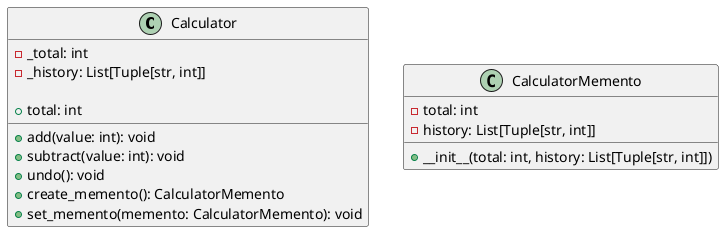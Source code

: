 @startuml

class Calculator {
    - _total: int
    - _history: List[Tuple[str, int]]

    + add(value: int): void
    + subtract(value: int): void
    + undo(): void
    + create_memento(): CalculatorMemento
    + set_memento(memento: CalculatorMemento): void
    + total: int
}

class CalculatorMemento {
    - total: int
    - history: List[Tuple[str, int]]

    + __init__(total: int, history: List[Tuple[str, int]])
}

@enduml
